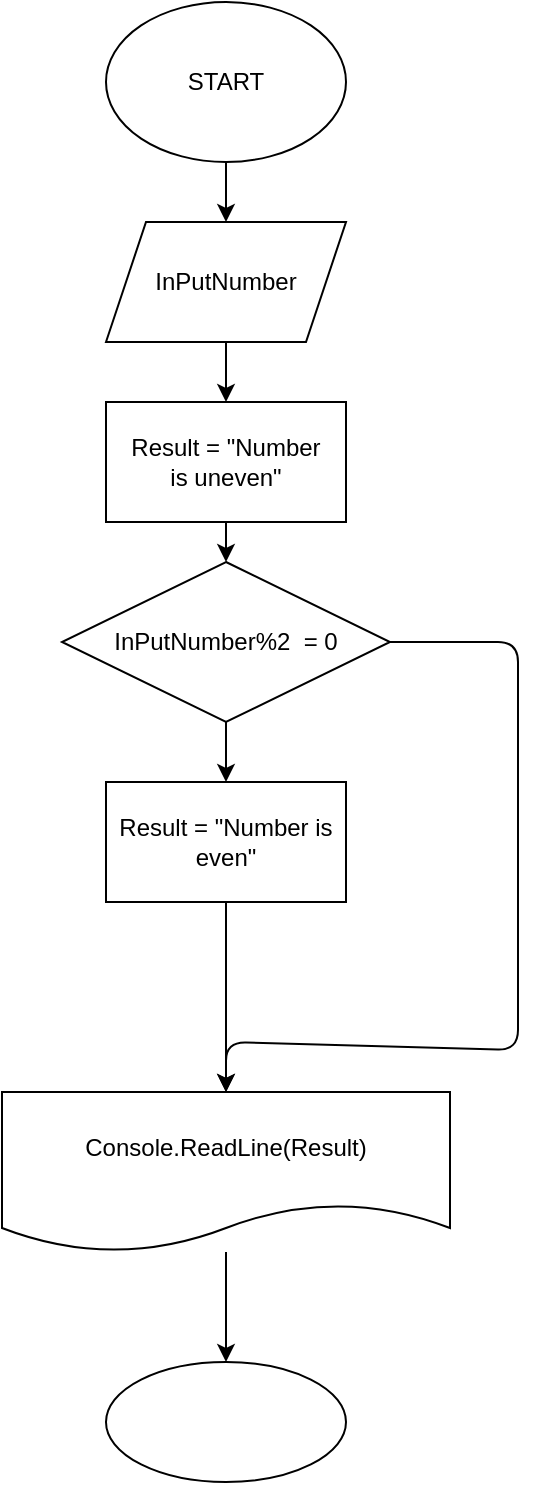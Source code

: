 <mxfile>
    <diagram id="hxSmz0_dSQWO9VvQWukd" name="Страница 1">
        <mxGraphModel dx="980" dy="381" grid="1" gridSize="10" guides="1" tooltips="1" connect="1" arrows="1" fold="1" page="1" pageScale="1" pageWidth="827" pageHeight="1169" math="0" shadow="0">
            <root>
                <mxCell id="0"/>
                <mxCell id="1" parent="0"/>
                <mxCell id="5" value="" style="edgeStyle=none;html=1;" parent="1" source="2" target="4" edge="1">
                    <mxGeometry relative="1" as="geometry"/>
                </mxCell>
                <mxCell id="2" value="START" style="ellipse;whiteSpace=wrap;html=1;" parent="1" vertex="1">
                    <mxGeometry x="354" y="40" width="120" height="80" as="geometry"/>
                </mxCell>
                <mxCell id="13" value="" style="edgeStyle=none;html=1;entryX=0.5;entryY=0;entryDx=0;entryDy=0;" parent="1" source="4" target="14" edge="1">
                    <mxGeometry relative="1" as="geometry">
                        <mxPoint x="414" y="230" as="targetPoint"/>
                    </mxGeometry>
                </mxCell>
                <mxCell id="4" value="InPutNumber" style="shape=parallelogram;perimeter=parallelogramPerimeter;whiteSpace=wrap;html=1;fixedSize=1;" parent="1" vertex="1">
                    <mxGeometry x="354" y="150" width="120" height="60" as="geometry"/>
                </mxCell>
                <mxCell id="9" value="" style="edgeStyle=none;html=1;" parent="1" source="6" target="8" edge="1">
                    <mxGeometry relative="1" as="geometry"/>
                </mxCell>
                <mxCell id="17" style="edgeStyle=none;html=1;exitX=1;exitY=0.5;exitDx=0;exitDy=0;entryX=0.5;entryY=0;entryDx=0;entryDy=0;" parent="1" source="6" target="18" edge="1">
                    <mxGeometry relative="1" as="geometry">
                        <mxPoint x="414" y="580" as="targetPoint"/>
                        <Array as="points">
                            <mxPoint x="560" y="360"/>
                            <mxPoint x="560" y="564"/>
                            <mxPoint x="414" y="560"/>
                        </Array>
                    </mxGeometry>
                </mxCell>
                <mxCell id="6" value="InPutNumber%2&amp;nbsp; = 0" style="rhombus;whiteSpace=wrap;html=1;" parent="1" vertex="1">
                    <mxGeometry x="332" y="320" width="164" height="80" as="geometry"/>
                </mxCell>
                <mxCell id="19" value="" style="edgeStyle=none;html=1;" parent="1" source="8" target="18" edge="1">
                    <mxGeometry relative="1" as="geometry"/>
                </mxCell>
                <mxCell id="8" value="&lt;span&gt;Result = &quot;Number is even&quot;&lt;/span&gt;" style="whiteSpace=wrap;html=1;" parent="1" vertex="1">
                    <mxGeometry x="354" y="430" width="120" height="60" as="geometry"/>
                </mxCell>
                <mxCell id="16" value="" style="edgeStyle=none;html=1;" parent="1" source="14" target="6" edge="1">
                    <mxGeometry relative="1" as="geometry"/>
                </mxCell>
                <mxCell id="14" value="Result = &quot;Number is&amp;nbsp;uneven&quot;" style="rounded=0;whiteSpace=wrap;html=1;" parent="1" vertex="1">
                    <mxGeometry x="354" y="240" width="120" height="60" as="geometry"/>
                </mxCell>
                <mxCell id="21" value="" style="edgeStyle=none;html=1;" edge="1" parent="1" source="18" target="20">
                    <mxGeometry relative="1" as="geometry"/>
                </mxCell>
                <mxCell id="18" value="Console.ReadLine(Result)" style="shape=document;whiteSpace=wrap;html=1;boundedLbl=1;" parent="1" vertex="1">
                    <mxGeometry x="302" y="585" width="224" height="80" as="geometry"/>
                </mxCell>
                <mxCell id="20" value="" style="ellipse;whiteSpace=wrap;html=1;" vertex="1" parent="1">
                    <mxGeometry x="354" y="720" width="120" height="60" as="geometry"/>
                </mxCell>
            </root>
        </mxGraphModel>
    </diagram>
</mxfile>